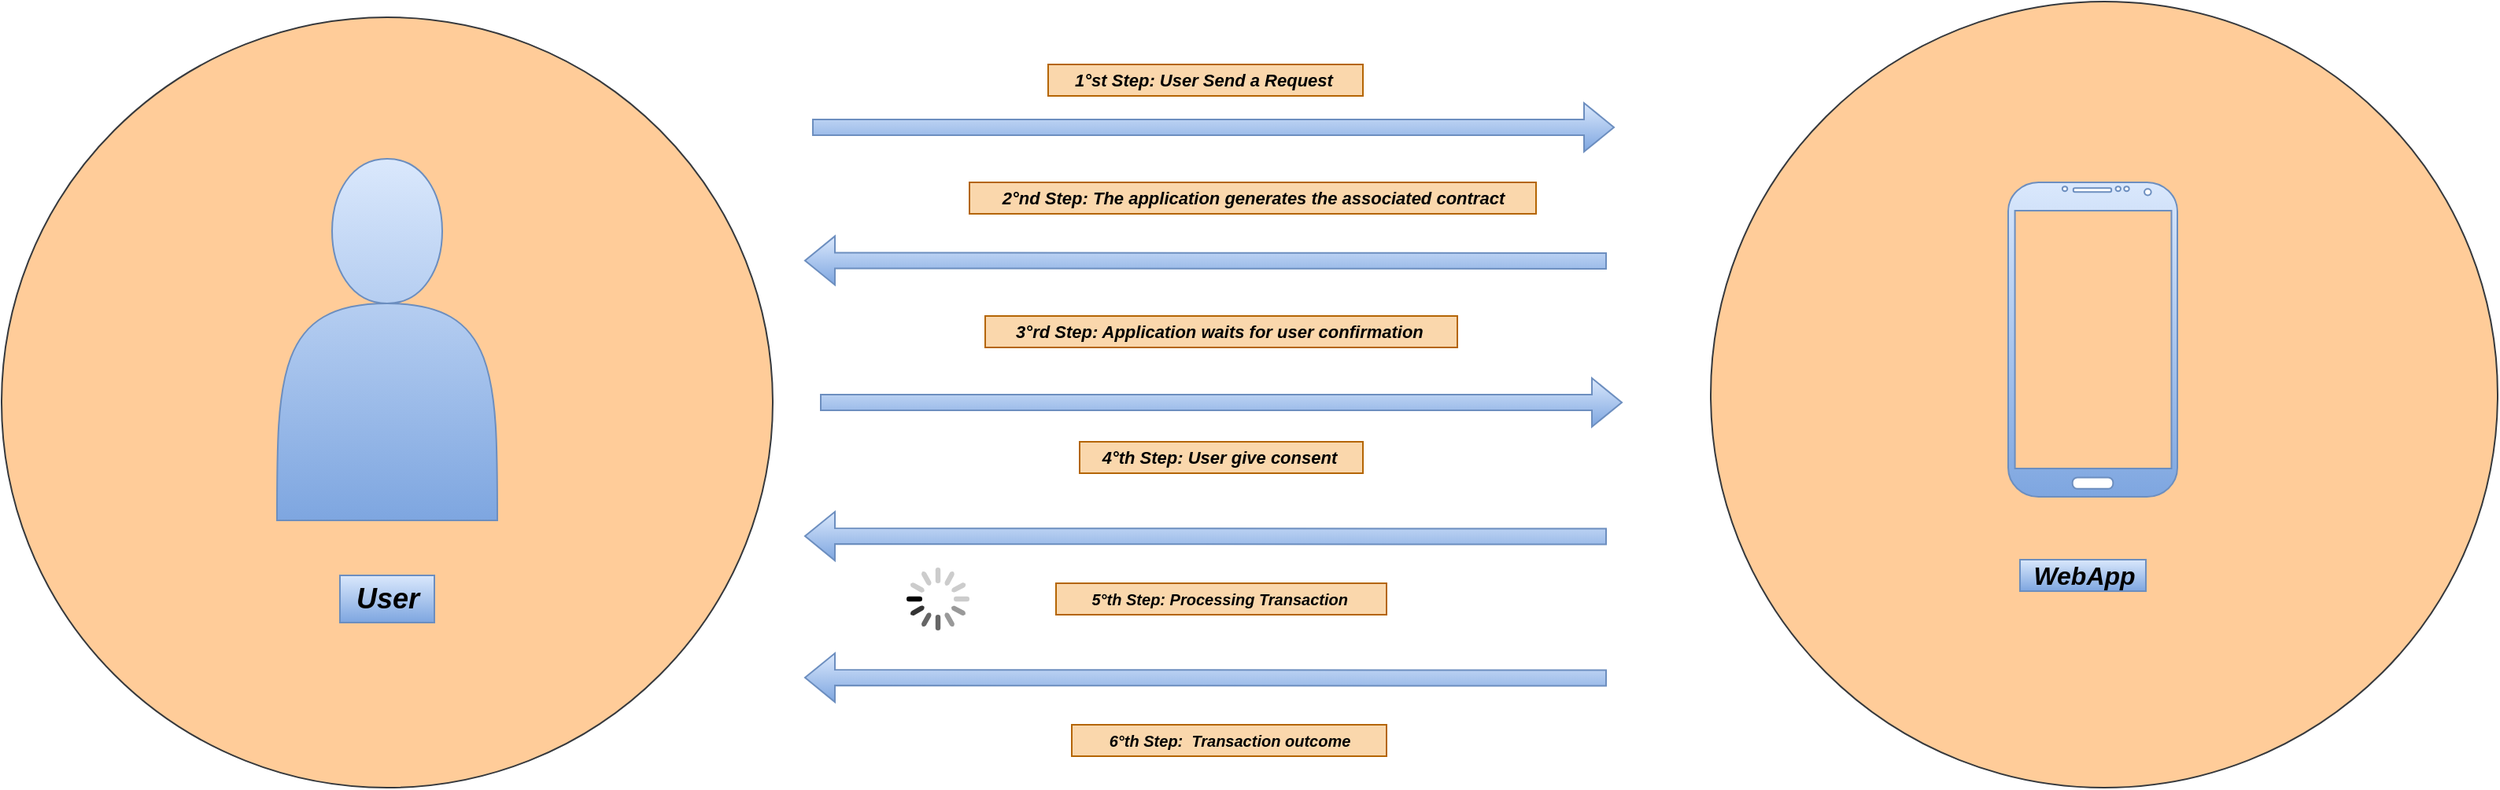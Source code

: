 <mxfile version="15.8.5" type="device"><diagram id="A6RwMhjEe-zSCM628xMK" name="Page-1"><mxGraphModel dx="983" dy="633" grid="1" gridSize="10" guides="1" tooltips="1" connect="1" arrows="1" fold="1" page="1" pageScale="1" pageWidth="827" pageHeight="1169" math="0" shadow="0"><root><mxCell id="0"/><mxCell id="1" parent="0"/><mxCell id="aLHOiBLyRprjo-mNzha1-2" value="" style="ellipse;whiteSpace=wrap;html=1;aspect=fixed;fillColor=#ffcc99;strokeColor=#36393d;" vertex="1" parent="1"><mxGeometry x="60" y="30" width="490" height="490" as="geometry"/></mxCell><mxCell id="aLHOiBLyRprjo-mNzha1-3" value="" style="shape=actor;whiteSpace=wrap;html=1;fillColor=#dae8fc;strokeColor=#6c8ebf;gradientColor=#7ea6e0;" vertex="1" parent="1"><mxGeometry x="235" y="120" width="140" height="230" as="geometry"/></mxCell><mxCell id="aLHOiBLyRprjo-mNzha1-4" value="&lt;b style=&quot;font-size: 18px;&quot;&gt;&lt;i style=&quot;font-size: 18px;&quot;&gt;&lt;font style=&quot;font-size: 18px;&quot;&gt;User&lt;/font&gt;&lt;/i&gt;&lt;/b&gt;" style="text;html=1;align=center;verticalAlign=middle;resizable=0;points=[];autosize=1;strokeColor=#6c8ebf;fillColor=#dae8fc;gradientColor=#7ea6e0;fontSize=18;" vertex="1" parent="1"><mxGeometry x="275" y="385" width="60" height="30" as="geometry"/></mxCell><mxCell id="aLHOiBLyRprjo-mNzha1-5" value="" style="ellipse;whiteSpace=wrap;html=1;aspect=fixed;fillColor=#ffcc99;strokeColor=#36393d;" vertex="1" parent="1"><mxGeometry x="1146" y="20" width="500" height="500" as="geometry"/></mxCell><mxCell id="aLHOiBLyRprjo-mNzha1-7" value="" style="verticalLabelPosition=bottom;verticalAlign=top;html=1;shadow=0;dashed=0;strokeWidth=1;shape=mxgraph.android.phone2;strokeColor=#6c8ebf;fontSize=11;fillColor=#dae8fc;gradientColor=#7ea6e0;" vertex="1" parent="1"><mxGeometry x="1335" y="135" width="107.5" height="200" as="geometry"/></mxCell><mxCell id="aLHOiBLyRprjo-mNzha1-8" value="&lt;b style=&quot;font-size: 16px;&quot;&gt;&lt;i style=&quot;font-size: 16px;&quot;&gt;WebApp&lt;/i&gt;&lt;/b&gt;" style="text;html=1;align=center;verticalAlign=middle;resizable=0;points=[];autosize=1;strokeColor=#6c8ebf;fillColor=#dae8fc;fontSize=16;gradientColor=#7ea6e0;" vertex="1" parent="1"><mxGeometry x="1342.5" y="375" width="80" height="20" as="geometry"/></mxCell><mxCell id="aLHOiBLyRprjo-mNzha1-10" value="" style="shape=flexArrow;endArrow=classic;html=1;rounded=0;fontSize=11;fillColor=#dae8fc;gradientColor=#7ea6e0;strokeColor=#6c8ebf;" edge="1" parent="1"><mxGeometry width="50" height="50" relative="1" as="geometry"><mxPoint x="575" y="100" as="sourcePoint"/><mxPoint x="1085" y="100" as="targetPoint"/></mxGeometry></mxCell><mxCell id="aLHOiBLyRprjo-mNzha1-11" value="&lt;b&gt;&lt;i&gt;1°st Step: User Send a Request&amp;nbsp;&lt;/i&gt;&lt;/b&gt;" style="text;html=1;align=center;verticalAlign=middle;resizable=0;points=[];autosize=1;strokeColor=#b46504;fillColor=#fad7ac;fontSize=11;" vertex="1" parent="1"><mxGeometry x="725" y="60" width="200" height="20" as="geometry"/></mxCell><mxCell id="aLHOiBLyRprjo-mNzha1-12" value="" style="shape=image;html=1;verticalAlign=top;verticalLabelPosition=bottom;labelBackgroundColor=#FFB570;imageAspect=0;aspect=fixed;image=https://cdn0.iconfinder.com/data/icons/iphone-7-airpods-icons/24/tap-screen-128.png;fontSize=11;imageBackground=none;imageBorder=none;fontColor=#FFB570;" vertex="1" parent="1"><mxGeometry x="945" y="40" width="40" height="40" as="geometry"/></mxCell><mxCell id="aLHOiBLyRprjo-mNzha1-13" value="" style="shape=flexArrow;endArrow=classic;html=1;rounded=0;fontSize=11;fillColor=#dae8fc;gradientColor=#7ea6e0;strokeColor=#6c8ebf;" edge="1" parent="1"><mxGeometry width="50" height="50" relative="1" as="geometry"><mxPoint x="1080" y="185" as="sourcePoint"/><mxPoint x="570" y="184.71" as="targetPoint"/></mxGeometry></mxCell><mxCell id="aLHOiBLyRprjo-mNzha1-14" value="&lt;font style=&quot;font-size: 11px&quot;&gt;2°nd Step: The application generates the associated contract&lt;/font&gt;" style="text;html=1;align=center;verticalAlign=middle;resizable=0;points=[];autosize=1;strokeColor=#b46504;fillColor=#fad7ac;fontSize=11;fontStyle=3" vertex="1" parent="1"><mxGeometry x="675" y="135" width="360" height="20" as="geometry"/></mxCell><mxCell id="aLHOiBLyRprjo-mNzha1-16" value="" style="shape=image;html=1;verticalAlign=top;verticalLabelPosition=bottom;labelBackgroundColor=#ffffff;imageAspect=0;aspect=fixed;image=https://cdn3.iconfinder.com/data/icons/business-and-education-1/512/228_contract_document_paper_sign_agreement_application-128.png;fontSize=11;fontColor=#FFB570;" vertex="1" parent="1"><mxGeometry x="595" y="110" width="70" height="70" as="geometry"/></mxCell><mxCell id="aLHOiBLyRprjo-mNzha1-18" value="" style="shape=image;html=1;verticalAlign=top;verticalLabelPosition=bottom;labelBackgroundColor=#ffffff;imageAspect=0;aspect=fixed;image=https://cdn3.iconfinder.com/data/icons/mix-and-miscellaneous/93/handrawn_Like_facebook-128.png;fontSize=11;fontColor=#FFB570;" vertex="1" parent="1"><mxGeometry x="995" y="290" width="40" height="40" as="geometry"/></mxCell><mxCell id="aLHOiBLyRprjo-mNzha1-20" value="&lt;b&gt;&lt;i&gt;3°rd Step: Application waits for user confirmation&amp;nbsp;&lt;/i&gt;&lt;/b&gt;" style="text;html=1;align=center;verticalAlign=middle;resizable=0;points=[];autosize=1;strokeColor=#b46504;fillColor=#fad7ac;fontSize=11;" vertex="1" parent="1"><mxGeometry x="685" y="220" width="300" height="20" as="geometry"/></mxCell><mxCell id="aLHOiBLyRprjo-mNzha1-21" value="" style="shape=flexArrow;endArrow=classic;html=1;rounded=0;fontSize=11;fillColor=#dae8fc;gradientColor=#7ea6e0;strokeColor=#6c8ebf;" edge="1" parent="1"><mxGeometry width="50" height="50" relative="1" as="geometry"><mxPoint x="580" y="275" as="sourcePoint"/><mxPoint x="1090" y="275" as="targetPoint"/></mxGeometry></mxCell><mxCell id="aLHOiBLyRprjo-mNzha1-22" value="&lt;b&gt;&lt;i&gt;4°th Step: User give consent&amp;nbsp;&lt;/i&gt;&lt;/b&gt;" style="text;html=1;align=center;verticalAlign=middle;resizable=0;points=[];autosize=1;strokeColor=#b46504;fillColor=#fad7ac;fontSize=11;" vertex="1" parent="1"><mxGeometry x="745" y="300" width="180" height="20" as="geometry"/></mxCell><mxCell id="aLHOiBLyRprjo-mNzha1-23" value="" style="shape=flexArrow;endArrow=classic;html=1;rounded=0;fontSize=11;fillColor=#dae8fc;gradientColor=#7ea6e0;strokeColor=#6c8ebf;" edge="1" parent="1"><mxGeometry width="50" height="50" relative="1" as="geometry"><mxPoint x="1080" y="360.29" as="sourcePoint"/><mxPoint x="570" y="360" as="targetPoint"/></mxGeometry></mxCell><mxCell id="aLHOiBLyRprjo-mNzha1-24" value="5°th Step: Processing Transaction&amp;nbsp;" style="text;html=1;align=center;verticalAlign=middle;resizable=0;points=[];autosize=1;strokeColor=#b46504;fillColor=#fad7ac;fontSize=10;fontStyle=3" vertex="1" parent="1"><mxGeometry x="730" y="390" width="210" height="20" as="geometry"/></mxCell><mxCell id="aLHOiBLyRprjo-mNzha1-25" value="" style="html=1;verticalLabelPosition=bottom;labelBackgroundColor=#ffffff;verticalAlign=top;shadow=0;dashed=0;strokeWidth=2;shape=mxgraph.ios7.misc.loading_circle;fontSize=10;fontColor=#FFB570;" vertex="1" parent="1"><mxGeometry x="635" y="380" width="40" height="40" as="geometry"/></mxCell><mxCell id="aLHOiBLyRprjo-mNzha1-26" value="" style="shape=flexArrow;endArrow=classic;html=1;rounded=0;fontSize=11;fillColor=#dae8fc;gradientColor=#7ea6e0;strokeColor=#6c8ebf;" edge="1" parent="1"><mxGeometry width="50" height="50" relative="1" as="geometry"><mxPoint x="1080" y="450.29" as="sourcePoint"/><mxPoint x="570" y="450" as="targetPoint"/></mxGeometry></mxCell><mxCell id="aLHOiBLyRprjo-mNzha1-27" value="&lt;b&gt;&lt;i&gt;6°th Step: &amp;nbsp;Transaction outcome&lt;/i&gt;&lt;/b&gt;" style="text;html=1;align=center;verticalAlign=middle;resizable=0;points=[];autosize=1;strokeColor=#b46504;fillColor=#fad7ac;fontSize=10;" vertex="1" parent="1"><mxGeometry x="740" y="480" width="200" height="20" as="geometry"/></mxCell><mxCell id="aLHOiBLyRprjo-mNzha1-28" value="" style="shape=image;html=1;verticalAlign=top;verticalLabelPosition=bottom;labelBackgroundColor=#ffffff;imageAspect=0;aspect=fixed;image=https://cdn3.iconfinder.com/data/icons/webdesigncreative/free_icons_128x128_png/Shake-hand.png;fontSize=10;fontColor=#FFB570;" vertex="1" parent="1"><mxGeometry x="625" y="470" width="50" height="50" as="geometry"/></mxCell><mxCell id="aLHOiBLyRprjo-mNzha1-29" value="" style="shape=image;html=1;verticalAlign=top;verticalLabelPosition=bottom;labelBackgroundColor=#ffffff;imageAspect=0;aspect=fixed;image=https://cdn4.iconfinder.com/data/icons/minicons-3/640/dialog_box_white-128.png;fontSize=18;fontColor=#FFB570;" vertex="1" parent="1"><mxGeometry x="590" y="195" width="70" height="70" as="geometry"/></mxCell></root></mxGraphModel></diagram></mxfile>